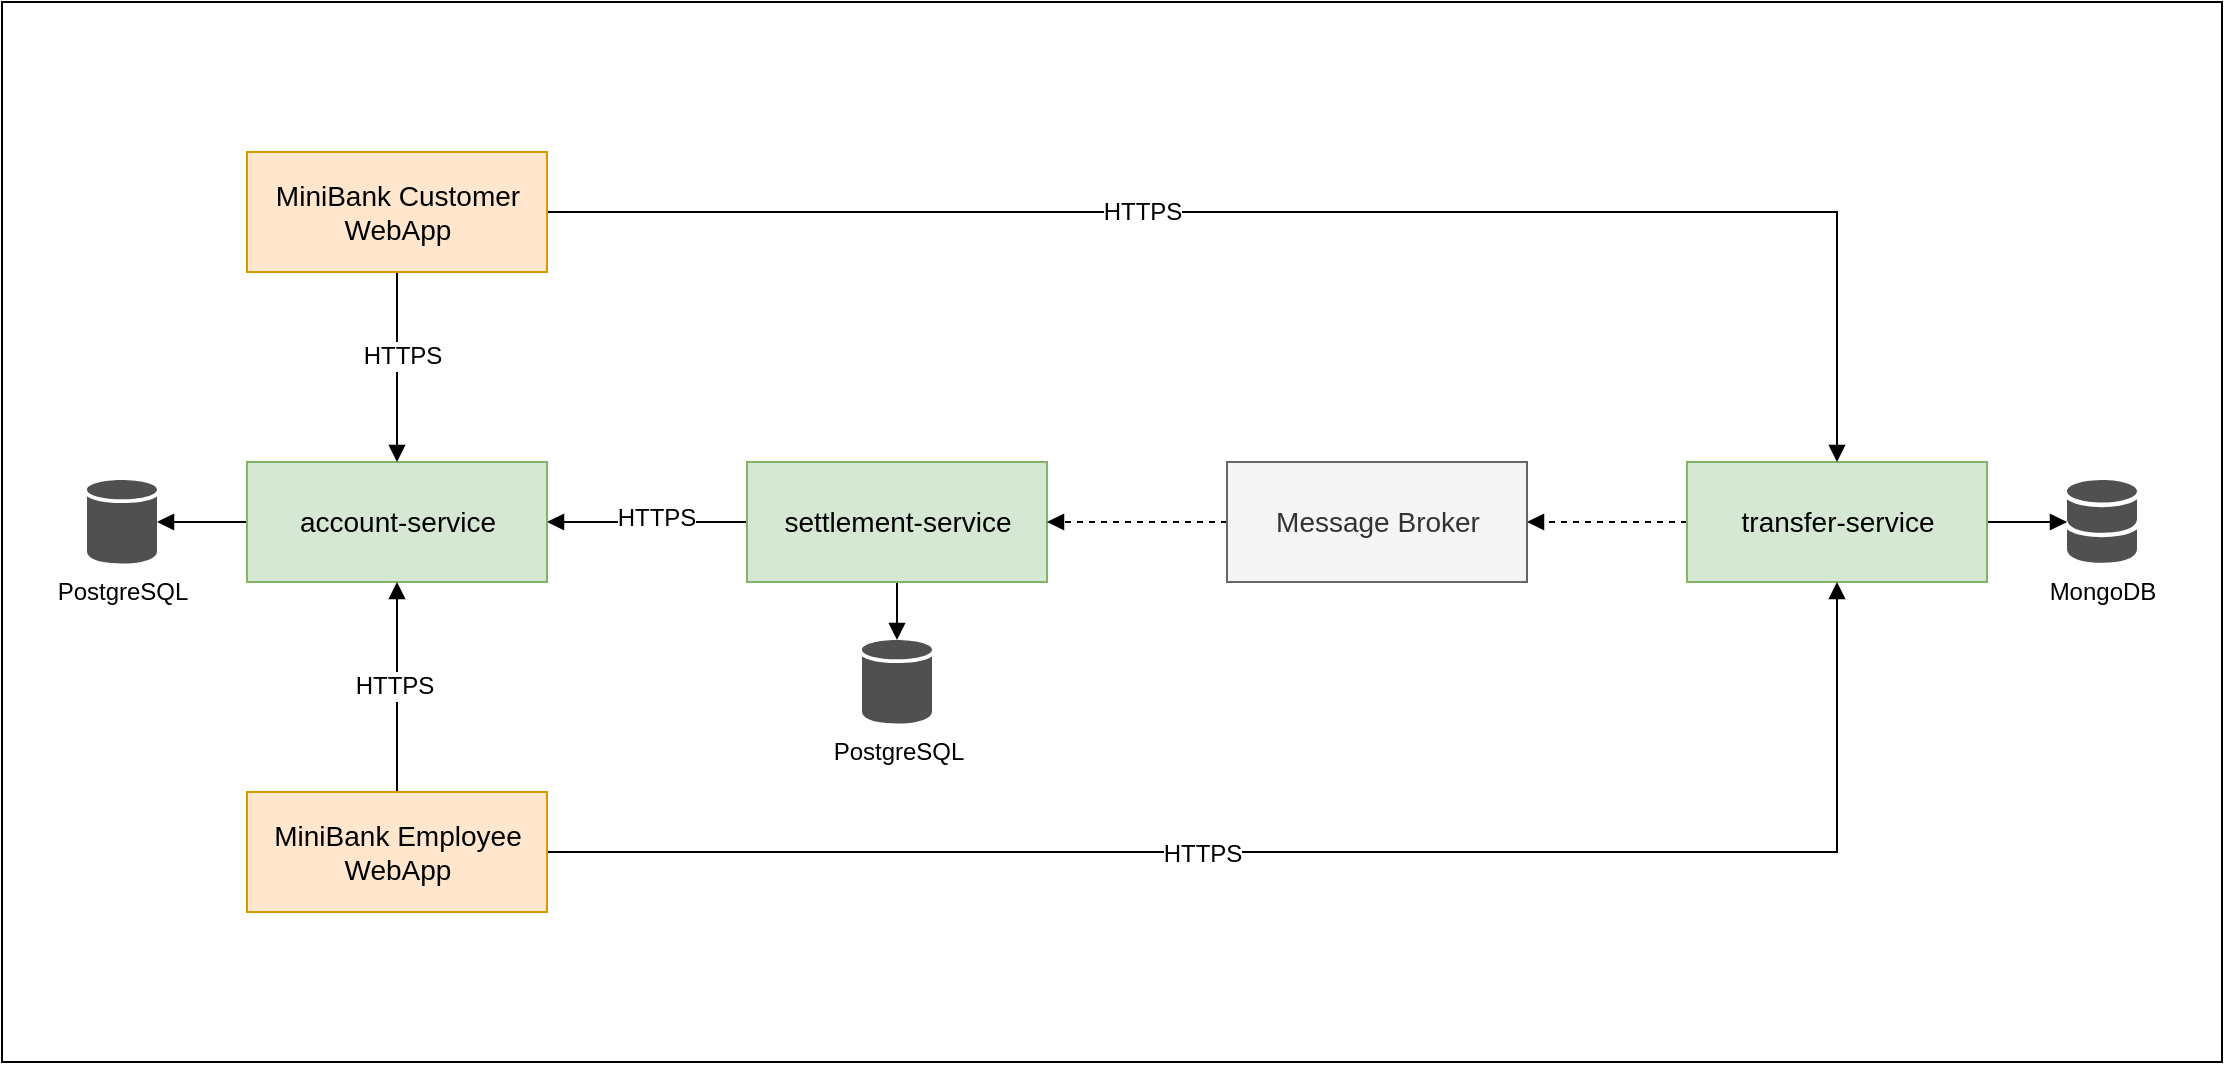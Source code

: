 <mxfile version="24.7.5">
  <diagram name="Page-1" id="H87IobkTWHEMrD9JpNee">
    <mxGraphModel dx="1502" dy="677" grid="1" gridSize="10" guides="1" tooltips="1" connect="1" arrows="1" fold="1" page="1" pageScale="1" pageWidth="1169" pageHeight="827" math="0" shadow="0">
      <root>
        <mxCell id="0" />
        <mxCell id="1" parent="0" />
        <mxCell id="gFVwYLBdihxM6ad5w8q7-2" value="" style="rounded=0;whiteSpace=wrap;html=1;" vertex="1" parent="1">
          <mxGeometry x="40" y="40" width="1110" height="530" as="geometry" />
        </mxCell>
        <mxCell id="2TDnNefzhjLwZpWFoh8B-17" style="edgeStyle=orthogonalEdgeStyle;rounded=0;orthogonalLoop=1;jettySize=auto;html=1;endArrow=block;endFill=1;" parent="1" source="2TDnNefzhjLwZpWFoh8B-3" target="2TDnNefzhjLwZpWFoh8B-4" edge="1">
          <mxGeometry relative="1" as="geometry" />
        </mxCell>
        <mxCell id="2TDnNefzhjLwZpWFoh8B-23" value="HTTPS" style="edgeLabel;html=1;align=center;verticalAlign=middle;resizable=0;points=[];fontSize=12;" parent="2TDnNefzhjLwZpWFoh8B-17" vertex="1" connectable="0">
          <mxGeometry x="-0.095" y="-2" relative="1" as="geometry">
            <mxPoint as="offset" />
          </mxGeometry>
        </mxCell>
        <mxCell id="2TDnNefzhjLwZpWFoh8B-44" style="edgeStyle=orthogonalEdgeStyle;rounded=0;orthogonalLoop=1;jettySize=auto;html=1;endArrow=block;endFill=1;" parent="1" source="2TDnNefzhjLwZpWFoh8B-3" target="2TDnNefzhjLwZpWFoh8B-43" edge="1">
          <mxGeometry relative="1" as="geometry" />
        </mxCell>
        <mxCell id="2TDnNefzhjLwZpWFoh8B-3" value="settlement-service" style="rounded=0;whiteSpace=wrap;html=1;fontSize=14;fillColor=#d5e8d4;strokeColor=#82b366;" parent="1" vertex="1">
          <mxGeometry x="412.5" y="270" width="150" height="60" as="geometry" />
        </mxCell>
        <mxCell id="2TDnNefzhjLwZpWFoh8B-42" style="edgeStyle=orthogonalEdgeStyle;rounded=0;orthogonalLoop=1;jettySize=auto;html=1;endArrow=block;endFill=1;" parent="1" source="2TDnNefzhjLwZpWFoh8B-4" target="2TDnNefzhjLwZpWFoh8B-40" edge="1">
          <mxGeometry relative="1" as="geometry" />
        </mxCell>
        <mxCell id="2TDnNefzhjLwZpWFoh8B-4" value="account-service" style="rounded=0;whiteSpace=wrap;html=1;fontSize=14;fillColor=#d5e8d4;strokeColor=#82b366;" parent="1" vertex="1">
          <mxGeometry x="162.5" y="270" width="150" height="60" as="geometry" />
        </mxCell>
        <mxCell id="2TDnNefzhjLwZpWFoh8B-19" style="edgeStyle=orthogonalEdgeStyle;rounded=0;orthogonalLoop=1;jettySize=auto;html=1;endArrow=block;endFill=1;dashed=1;" parent="1" source="2TDnNefzhjLwZpWFoh8B-5" target="2TDnNefzhjLwZpWFoh8B-18" edge="1">
          <mxGeometry relative="1" as="geometry" />
        </mxCell>
        <mxCell id="2TDnNefzhjLwZpWFoh8B-41" style="edgeStyle=orthogonalEdgeStyle;rounded=0;orthogonalLoop=1;jettySize=auto;html=1;endArrow=block;endFill=1;" parent="1" source="2TDnNefzhjLwZpWFoh8B-5" target="2TDnNefzhjLwZpWFoh8B-38" edge="1">
          <mxGeometry relative="1" as="geometry" />
        </mxCell>
        <mxCell id="2TDnNefzhjLwZpWFoh8B-5" value="transfer-service" style="rounded=0;whiteSpace=wrap;html=1;fontSize=14;fillColor=#d5e8d4;strokeColor=#82b366;" parent="1" vertex="1">
          <mxGeometry x="882.5" y="270" width="150" height="60" as="geometry" />
        </mxCell>
        <mxCell id="2TDnNefzhjLwZpWFoh8B-10" style="edgeStyle=orthogonalEdgeStyle;rounded=0;orthogonalLoop=1;jettySize=auto;html=1;endArrow=block;endFill=1;" parent="1" source="2TDnNefzhjLwZpWFoh8B-7" target="2TDnNefzhjLwZpWFoh8B-4" edge="1">
          <mxGeometry relative="1" as="geometry" />
        </mxCell>
        <mxCell id="2TDnNefzhjLwZpWFoh8B-21" value="HTTPS" style="edgeLabel;html=1;align=center;verticalAlign=middle;resizable=0;points=[];fontSize=12;" parent="2TDnNefzhjLwZpWFoh8B-10" vertex="1" connectable="0">
          <mxGeometry x="-0.12" y="2" relative="1" as="geometry">
            <mxPoint as="offset" />
          </mxGeometry>
        </mxCell>
        <mxCell id="2TDnNefzhjLwZpWFoh8B-13" style="edgeStyle=orthogonalEdgeStyle;rounded=0;orthogonalLoop=1;jettySize=auto;html=1;entryX=0.5;entryY=0;entryDx=0;entryDy=0;endArrow=block;endFill=1;" parent="1" source="2TDnNefzhjLwZpWFoh8B-7" target="2TDnNefzhjLwZpWFoh8B-5" edge="1">
          <mxGeometry relative="1" as="geometry" />
        </mxCell>
        <mxCell id="2TDnNefzhjLwZpWFoh8B-25" value="HTTPS" style="edgeLabel;html=1;align=center;verticalAlign=middle;resizable=0;points=[];fontSize=12;" parent="2TDnNefzhjLwZpWFoh8B-13" vertex="1" connectable="0">
          <mxGeometry x="-0.137" y="1" relative="1" as="geometry">
            <mxPoint x="-35" y="1" as="offset" />
          </mxGeometry>
        </mxCell>
        <mxCell id="2TDnNefzhjLwZpWFoh8B-7" value="MiniBank Customer WebApp" style="rounded=0;whiteSpace=wrap;html=1;fontSize=14;fillColor=#ffe6cc;strokeColor=#d79b00;" parent="1" vertex="1">
          <mxGeometry x="162.5" y="115" width="150" height="60" as="geometry" />
        </mxCell>
        <mxCell id="2TDnNefzhjLwZpWFoh8B-12" style="edgeStyle=orthogonalEdgeStyle;rounded=0;orthogonalLoop=1;jettySize=auto;html=1;entryX=0.5;entryY=1;entryDx=0;entryDy=0;endArrow=block;endFill=1;" parent="1" source="2TDnNefzhjLwZpWFoh8B-9" target="2TDnNefzhjLwZpWFoh8B-4" edge="1">
          <mxGeometry relative="1" as="geometry" />
        </mxCell>
        <mxCell id="2TDnNefzhjLwZpWFoh8B-22" value="HTTPS" style="edgeLabel;html=1;align=center;verticalAlign=middle;resizable=0;points=[];fontSize=12;" parent="2TDnNefzhjLwZpWFoh8B-12" vertex="1" connectable="0">
          <mxGeometry x="0.017" y="2" relative="1" as="geometry">
            <mxPoint as="offset" />
          </mxGeometry>
        </mxCell>
        <mxCell id="2TDnNefzhjLwZpWFoh8B-14" style="edgeStyle=orthogonalEdgeStyle;rounded=0;orthogonalLoop=1;jettySize=auto;html=1;entryX=0.5;entryY=1;entryDx=0;entryDy=0;endArrow=block;endFill=1;" parent="1" source="2TDnNefzhjLwZpWFoh8B-9" target="2TDnNefzhjLwZpWFoh8B-5" edge="1">
          <mxGeometry relative="1" as="geometry" />
        </mxCell>
        <mxCell id="2TDnNefzhjLwZpWFoh8B-26" value="HTTPS" style="edgeLabel;html=1;align=center;verticalAlign=middle;resizable=0;points=[];fontSize=12;" parent="2TDnNefzhjLwZpWFoh8B-14" vertex="1" connectable="0">
          <mxGeometry x="-0.162" y="-1" relative="1" as="geometry">
            <mxPoint as="offset" />
          </mxGeometry>
        </mxCell>
        <mxCell id="2TDnNefzhjLwZpWFoh8B-9" value="MiniBank Employee WebApp" style="rounded=0;whiteSpace=wrap;html=1;fontSize=14;fillColor=#ffe6cc;strokeColor=#d79b00;" parent="1" vertex="1">
          <mxGeometry x="162.5" y="435" width="150" height="60" as="geometry" />
        </mxCell>
        <mxCell id="2TDnNefzhjLwZpWFoh8B-20" style="edgeStyle=orthogonalEdgeStyle;rounded=0;orthogonalLoop=1;jettySize=auto;html=1;endArrow=block;endFill=1;dashed=1;" parent="1" source="2TDnNefzhjLwZpWFoh8B-18" target="2TDnNefzhjLwZpWFoh8B-3" edge="1">
          <mxGeometry relative="1" as="geometry" />
        </mxCell>
        <mxCell id="2TDnNefzhjLwZpWFoh8B-18" value="Message Broker" style="rounded=0;whiteSpace=wrap;html=1;fontSize=14;fillColor=#f5f5f5;fontColor=#333333;strokeColor=#666666;" parent="1" vertex="1">
          <mxGeometry x="652.5" y="270" width="150" height="60" as="geometry" />
        </mxCell>
        <mxCell id="2TDnNefzhjLwZpWFoh8B-38" value="MongoDB" style="sketch=0;shadow=0;dashed=0;html=1;strokeColor=none;fillColor=#505050;labelPosition=center;verticalLabelPosition=bottom;verticalAlign=top;outlineConnect=0;align=center;shape=mxgraph.office.databases.database_mini_2;" parent="1" vertex="1">
          <mxGeometry x="1072.5" y="279" width="35" height="42" as="geometry" />
        </mxCell>
        <mxCell id="2TDnNefzhjLwZpWFoh8B-40" value="PostgreSQL" style="sketch=0;shadow=0;dashed=0;html=1;strokeColor=none;fillColor=#505050;labelPosition=center;verticalLabelPosition=bottom;verticalAlign=top;outlineConnect=0;align=center;shape=mxgraph.office.databases.database;" parent="1" vertex="1">
          <mxGeometry x="82.5" y="279" width="35" height="42" as="geometry" />
        </mxCell>
        <mxCell id="2TDnNefzhjLwZpWFoh8B-43" value="PostgreSQL" style="sketch=0;shadow=0;dashed=0;html=1;strokeColor=none;fillColor=#505050;labelPosition=center;verticalLabelPosition=bottom;verticalAlign=top;outlineConnect=0;align=center;shape=mxgraph.office.databases.database;" parent="1" vertex="1">
          <mxGeometry x="470" y="359" width="35" height="42" as="geometry" />
        </mxCell>
      </root>
    </mxGraphModel>
  </diagram>
</mxfile>
